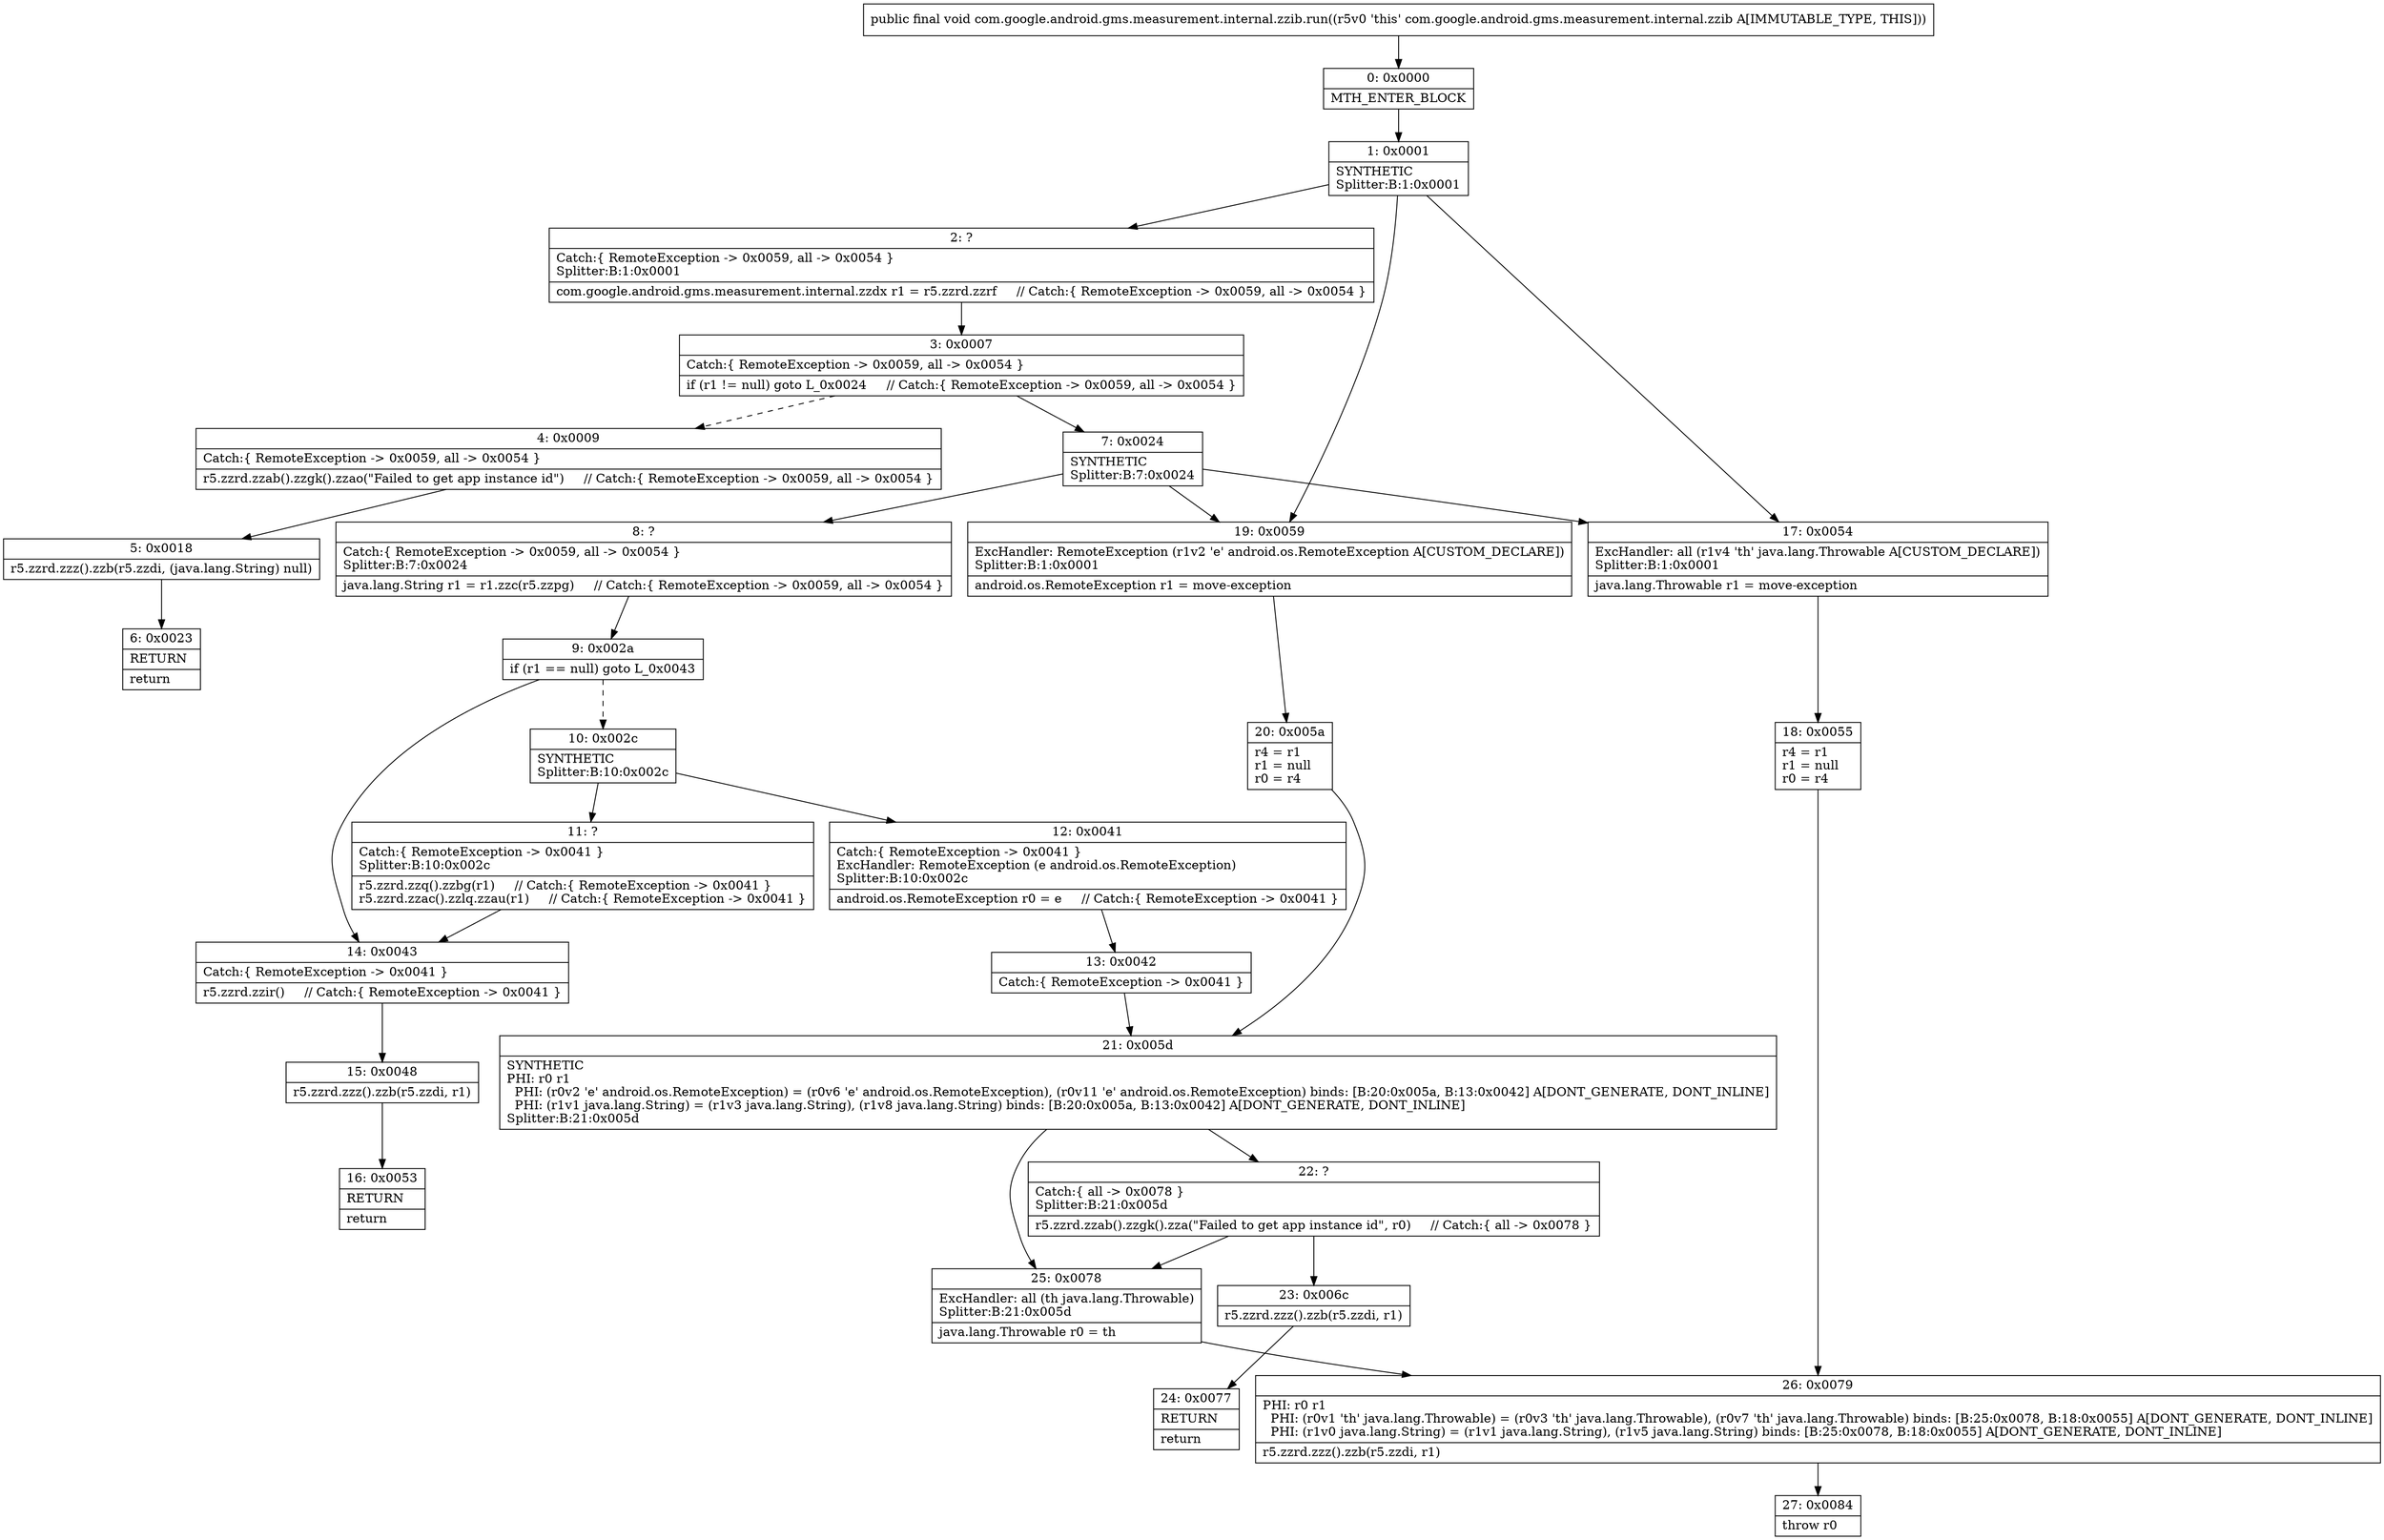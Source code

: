 digraph "CFG forcom.google.android.gms.measurement.internal.zzib.run()V" {
Node_0 [shape=record,label="{0\:\ 0x0000|MTH_ENTER_BLOCK\l}"];
Node_1 [shape=record,label="{1\:\ 0x0001|SYNTHETIC\lSplitter:B:1:0x0001\l}"];
Node_2 [shape=record,label="{2\:\ ?|Catch:\{ RemoteException \-\> 0x0059, all \-\> 0x0054 \}\lSplitter:B:1:0x0001\l|com.google.android.gms.measurement.internal.zzdx r1 = r5.zzrd.zzrf     \/\/ Catch:\{ RemoteException \-\> 0x0059, all \-\> 0x0054 \}\l}"];
Node_3 [shape=record,label="{3\:\ 0x0007|Catch:\{ RemoteException \-\> 0x0059, all \-\> 0x0054 \}\l|if (r1 != null) goto L_0x0024     \/\/ Catch:\{ RemoteException \-\> 0x0059, all \-\> 0x0054 \}\l}"];
Node_4 [shape=record,label="{4\:\ 0x0009|Catch:\{ RemoteException \-\> 0x0059, all \-\> 0x0054 \}\l|r5.zzrd.zzab().zzgk().zzao(\"Failed to get app instance id\")     \/\/ Catch:\{ RemoteException \-\> 0x0059, all \-\> 0x0054 \}\l}"];
Node_5 [shape=record,label="{5\:\ 0x0018|r5.zzrd.zzz().zzb(r5.zzdi, (java.lang.String) null)\l}"];
Node_6 [shape=record,label="{6\:\ 0x0023|RETURN\l|return\l}"];
Node_7 [shape=record,label="{7\:\ 0x0024|SYNTHETIC\lSplitter:B:7:0x0024\l}"];
Node_8 [shape=record,label="{8\:\ ?|Catch:\{ RemoteException \-\> 0x0059, all \-\> 0x0054 \}\lSplitter:B:7:0x0024\l|java.lang.String r1 = r1.zzc(r5.zzpg)     \/\/ Catch:\{ RemoteException \-\> 0x0059, all \-\> 0x0054 \}\l}"];
Node_9 [shape=record,label="{9\:\ 0x002a|if (r1 == null) goto L_0x0043\l}"];
Node_10 [shape=record,label="{10\:\ 0x002c|SYNTHETIC\lSplitter:B:10:0x002c\l}"];
Node_11 [shape=record,label="{11\:\ ?|Catch:\{ RemoteException \-\> 0x0041 \}\lSplitter:B:10:0x002c\l|r5.zzrd.zzq().zzbg(r1)     \/\/ Catch:\{ RemoteException \-\> 0x0041 \}\lr5.zzrd.zzac().zzlq.zzau(r1)     \/\/ Catch:\{ RemoteException \-\> 0x0041 \}\l}"];
Node_12 [shape=record,label="{12\:\ 0x0041|Catch:\{ RemoteException \-\> 0x0041 \}\lExcHandler: RemoteException (e android.os.RemoteException)\lSplitter:B:10:0x002c\l|android.os.RemoteException r0 = e     \/\/ Catch:\{ RemoteException \-\> 0x0041 \}\l}"];
Node_13 [shape=record,label="{13\:\ 0x0042|Catch:\{ RemoteException \-\> 0x0041 \}\l}"];
Node_14 [shape=record,label="{14\:\ 0x0043|Catch:\{ RemoteException \-\> 0x0041 \}\l|r5.zzrd.zzir()     \/\/ Catch:\{ RemoteException \-\> 0x0041 \}\l}"];
Node_15 [shape=record,label="{15\:\ 0x0048|r5.zzrd.zzz().zzb(r5.zzdi, r1)\l}"];
Node_16 [shape=record,label="{16\:\ 0x0053|RETURN\l|return\l}"];
Node_17 [shape=record,label="{17\:\ 0x0054|ExcHandler: all (r1v4 'th' java.lang.Throwable A[CUSTOM_DECLARE])\lSplitter:B:1:0x0001\l|java.lang.Throwable r1 = move\-exception\l}"];
Node_18 [shape=record,label="{18\:\ 0x0055|r4 = r1\lr1 = null\lr0 = r4\l}"];
Node_19 [shape=record,label="{19\:\ 0x0059|ExcHandler: RemoteException (r1v2 'e' android.os.RemoteException A[CUSTOM_DECLARE])\lSplitter:B:1:0x0001\l|android.os.RemoteException r1 = move\-exception\l}"];
Node_20 [shape=record,label="{20\:\ 0x005a|r4 = r1\lr1 = null\lr0 = r4\l}"];
Node_21 [shape=record,label="{21\:\ 0x005d|SYNTHETIC\lPHI: r0 r1 \l  PHI: (r0v2 'e' android.os.RemoteException) = (r0v6 'e' android.os.RemoteException), (r0v11 'e' android.os.RemoteException) binds: [B:20:0x005a, B:13:0x0042] A[DONT_GENERATE, DONT_INLINE]\l  PHI: (r1v1 java.lang.String) = (r1v3 java.lang.String), (r1v8 java.lang.String) binds: [B:20:0x005a, B:13:0x0042] A[DONT_GENERATE, DONT_INLINE]\lSplitter:B:21:0x005d\l}"];
Node_22 [shape=record,label="{22\:\ ?|Catch:\{ all \-\> 0x0078 \}\lSplitter:B:21:0x005d\l|r5.zzrd.zzab().zzgk().zza(\"Failed to get app instance id\", r0)     \/\/ Catch:\{ all \-\> 0x0078 \}\l}"];
Node_23 [shape=record,label="{23\:\ 0x006c|r5.zzrd.zzz().zzb(r5.zzdi, r1)\l}"];
Node_24 [shape=record,label="{24\:\ 0x0077|RETURN\l|return\l}"];
Node_25 [shape=record,label="{25\:\ 0x0078|ExcHandler: all (th java.lang.Throwable)\lSplitter:B:21:0x005d\l|java.lang.Throwable r0 = th\l}"];
Node_26 [shape=record,label="{26\:\ 0x0079|PHI: r0 r1 \l  PHI: (r0v1 'th' java.lang.Throwable) = (r0v3 'th' java.lang.Throwable), (r0v7 'th' java.lang.Throwable) binds: [B:25:0x0078, B:18:0x0055] A[DONT_GENERATE, DONT_INLINE]\l  PHI: (r1v0 java.lang.String) = (r1v1 java.lang.String), (r1v5 java.lang.String) binds: [B:25:0x0078, B:18:0x0055] A[DONT_GENERATE, DONT_INLINE]\l|r5.zzrd.zzz().zzb(r5.zzdi, r1)\l}"];
Node_27 [shape=record,label="{27\:\ 0x0084|throw r0\l}"];
MethodNode[shape=record,label="{public final void com.google.android.gms.measurement.internal.zzib.run((r5v0 'this' com.google.android.gms.measurement.internal.zzib A[IMMUTABLE_TYPE, THIS])) }"];
MethodNode -> Node_0;
Node_0 -> Node_1;
Node_1 -> Node_2;
Node_1 -> Node_19;
Node_1 -> Node_17;
Node_2 -> Node_3;
Node_3 -> Node_4[style=dashed];
Node_3 -> Node_7;
Node_4 -> Node_5;
Node_5 -> Node_6;
Node_7 -> Node_8;
Node_7 -> Node_19;
Node_7 -> Node_17;
Node_8 -> Node_9;
Node_9 -> Node_10[style=dashed];
Node_9 -> Node_14;
Node_10 -> Node_11;
Node_10 -> Node_12;
Node_11 -> Node_14;
Node_12 -> Node_13;
Node_13 -> Node_21;
Node_14 -> Node_15;
Node_15 -> Node_16;
Node_17 -> Node_18;
Node_18 -> Node_26;
Node_19 -> Node_20;
Node_20 -> Node_21;
Node_21 -> Node_22;
Node_21 -> Node_25;
Node_22 -> Node_23;
Node_22 -> Node_25;
Node_23 -> Node_24;
Node_25 -> Node_26;
Node_26 -> Node_27;
}

